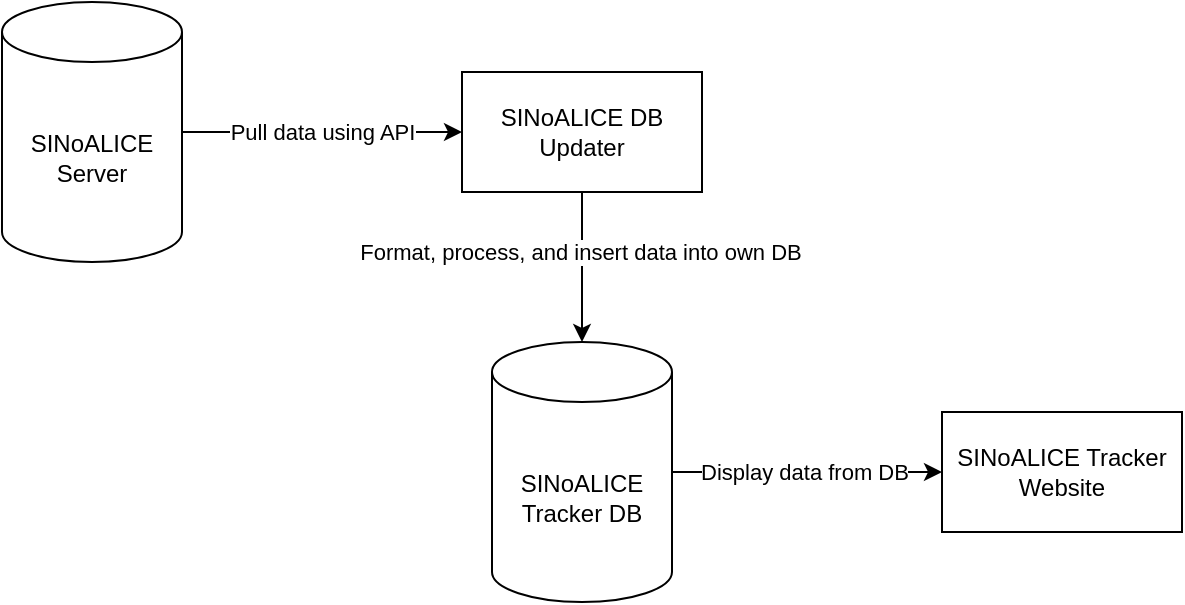<mxfile version="21.2.3" type="device">
  <diagram name="Page-1" id="p96CrVO1GNaF59l0t8Ho">
    <mxGraphModel dx="988" dy="548" grid="1" gridSize="10" guides="1" tooltips="1" connect="1" arrows="1" fold="1" page="1" pageScale="1" pageWidth="850" pageHeight="1100" math="0" shadow="0">
      <root>
        <mxCell id="0" />
        <mxCell id="1" parent="0" />
        <mxCell id="X9ttglirbqzohFgh4f3p-1" value="SINoALICE Server" style="shape=cylinder3;whiteSpace=wrap;html=1;boundedLbl=1;backgroundOutline=1;size=15;" vertex="1" parent="1">
          <mxGeometry x="10" y="290" width="90" height="130" as="geometry" />
        </mxCell>
        <mxCell id="X9ttglirbqzohFgh4f3p-2" value="SINoALICE DB Updater" style="rounded=0;whiteSpace=wrap;html=1;" vertex="1" parent="1">
          <mxGeometry x="240" y="325" width="120" height="60" as="geometry" />
        </mxCell>
        <mxCell id="X9ttglirbqzohFgh4f3p-3" value="SINoALICE Tracker Website" style="rounded=0;whiteSpace=wrap;html=1;" vertex="1" parent="1">
          <mxGeometry x="480" y="495" width="120" height="60" as="geometry" />
        </mxCell>
        <mxCell id="X9ttglirbqzohFgh4f3p-5" value="SINoALICE Tracker DB" style="shape=cylinder3;whiteSpace=wrap;html=1;boundedLbl=1;backgroundOutline=1;size=15;" vertex="1" parent="1">
          <mxGeometry x="255" y="460" width="90" height="130" as="geometry" />
        </mxCell>
        <mxCell id="X9ttglirbqzohFgh4f3p-6" value="" style="endArrow=classic;html=1;rounded=0;" edge="1" parent="1" source="X9ttglirbqzohFgh4f3p-1" target="X9ttglirbqzohFgh4f3p-2">
          <mxGeometry width="50" height="50" relative="1" as="geometry">
            <mxPoint x="290" y="580" as="sourcePoint" />
            <mxPoint x="340" y="530" as="targetPoint" />
          </mxGeometry>
        </mxCell>
        <mxCell id="X9ttglirbqzohFgh4f3p-7" value="Pull data using API" style="edgeLabel;html=1;align=center;verticalAlign=middle;resizable=0;points=[];" vertex="1" connectable="0" parent="X9ttglirbqzohFgh4f3p-6">
          <mxGeometry x="0.241" relative="1" as="geometry">
            <mxPoint x="-17" as="offset" />
          </mxGeometry>
        </mxCell>
        <mxCell id="X9ttglirbqzohFgh4f3p-8" value="" style="endArrow=classic;html=1;rounded=0;" edge="1" parent="1" source="X9ttglirbqzohFgh4f3p-2" target="X9ttglirbqzohFgh4f3p-5">
          <mxGeometry width="50" height="50" relative="1" as="geometry">
            <mxPoint x="290" y="580" as="sourcePoint" />
            <mxPoint x="340" y="530" as="targetPoint" />
          </mxGeometry>
        </mxCell>
        <mxCell id="X9ttglirbqzohFgh4f3p-9" value="Format, process, and insert data into own DB" style="edgeLabel;html=1;align=center;verticalAlign=middle;resizable=0;points=[];" vertex="1" connectable="0" parent="X9ttglirbqzohFgh4f3p-8">
          <mxGeometry x="-0.206" y="-1" relative="1" as="geometry">
            <mxPoint as="offset" />
          </mxGeometry>
        </mxCell>
        <mxCell id="X9ttglirbqzohFgh4f3p-10" value="" style="endArrow=classic;html=1;rounded=0;" edge="1" parent="1" source="X9ttglirbqzohFgh4f3p-5" target="X9ttglirbqzohFgh4f3p-3">
          <mxGeometry width="50" height="50" relative="1" as="geometry">
            <mxPoint x="290" y="580" as="sourcePoint" />
            <mxPoint x="340" y="530" as="targetPoint" />
          </mxGeometry>
        </mxCell>
        <mxCell id="X9ttglirbqzohFgh4f3p-11" value="Display data from DB" style="edgeLabel;html=1;align=center;verticalAlign=middle;resizable=0;points=[];" vertex="1" connectable="0" parent="X9ttglirbqzohFgh4f3p-10">
          <mxGeometry x="0.075" relative="1" as="geometry">
            <mxPoint x="-7" as="offset" />
          </mxGeometry>
        </mxCell>
      </root>
    </mxGraphModel>
  </diagram>
</mxfile>

